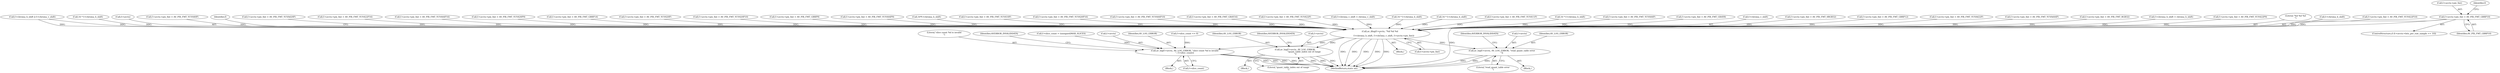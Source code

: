 digraph "0_FFmpeg_547d690d676064069d44703a1917e0dab7e33445@pointer" {
"1000743" [label="(Call,f->avctx->pix_fmt = AV_PIX_FMT_GBRP10)"];
"1000813" [label="(Call,av_dlog(f->avctx, \"%d %d %d\n\",\n            f->chroma_h_shift, f->chroma_v_shift, f->avctx->pix_fmt))"];
"1000848" [label="(Call,av_log(f->avctx, AV_LOG_ERROR, \"read_quant_table error\n\"))"];
"1000954" [label="(Call,av_log(f->avctx, AV_LOG_ERROR, \"slice count %d is invalid\n\", f->slice_count))"];
"1001214" [label="(Call,av_log(f->avctx, AV_LOG_ERROR,\n                           \"quant_table_index out of range\n\"))"];
"1000553" [label="(Call,f->avctx->pix_fmt = AV_PIX_FMT_YUV422P9)"];
"1000817" [label="(Literal,\"%d %d %d\n\")"];
"1000818" [label="(Call,f->chroma_h_shift)"];
"1000616" [label="(Call,f->avctx->pix_fmt = AV_PIX_FMT_YUV422P10)"];
"1000744" [label="(Call,f->avctx->pix_fmt)"];
"1000941" [label="(Call,f->slice_count > (unsigned)MAX_SLICES)"];
"1000735" [label="(ControlStructure,if (f->avctx->bits_per_raw_sample == 10))"];
"1000702" [label="(Call,f->chroma_h_shift || f->chroma_v_shift)"];
"1001214" [label="(Call,av_log(f->avctx, AV_LOG_ERROR,\n                           \"quant_table_index out of range\n\"))"];
"1000647" [label="(Call,16 * f->chroma_h_shift)"];
"1000814" [label="(Call,f->avctx)"];
"1000401" [label="(Call,f->avctx->pix_fmt = AV_PIX_FMT_YUV440P)"];
"1000749" [label="(Identifier,AV_PIX_FMT_GBRP10)"];
"1000832" [label="(Identifier,f)"];
"1000499" [label="(Call,f->avctx->pix_fmt = AV_PIX_FMT_YUVA420P)"];
"1000815" [label="(Identifier,f)"];
"1000666" [label="(Call,f->avctx->pix_fmt = AV_PIX_FMT_YUV422P16)"];
"1001219" [label="(Literal,\"quant_table_index out of range\n\")"];
"1001215" [label="(Call,f->avctx)"];
"1000657" [label="(Call,f->avctx->pix_fmt = AV_PIX_FMT_YUV444P16)"];
"1000853" [label="(Literal,\"read_quant_table error\n\")"];
"1000847" [label="(Block,)"];
"1001213" [label="(Block,)"];
"1001295" [label="(MethodReturn,static int)"];
"1000562" [label="(Call,f->avctx->pix_fmt = AV_PIX_FMT_YUV420P9)"];
"1000813" [label="(Call,av_dlog(f->avctx, \"%d %d %d\n\",\n            f->chroma_h_shift, f->chroma_v_shift, f->avctx->pix_fmt))"];
"1000775" [label="(Call,f->avctx->pix_fmt = AV_PIX_FMT_GBRP14)"];
"1000419" [label="(Call,f->avctx->pix_fmt = AV_PIX_FMT_YUV420P)"];
"1000625" [label="(Call,f->avctx->pix_fmt = AV_PIX_FMT_YUV420P10)"];
"1000727" [label="(Call,f->avctx->pix_fmt = AV_PIX_FMT_GBRP9)"];
"1000855" [label="(Identifier,AVERROR_INVALIDDATA)"];
"1000955" [label="(Call,f->avctx)"];
"1000544" [label="(Call,f->avctx->pix_fmt = AV_PIX_FMT_YUV444P9)"];
"1000471" [label="(Call,16*f->chroma_h_shift)"];
"1000437" [label="(Call,f->avctx->pix_fmt = AV_PIX_FMT_YUV410P)"];
"1000675" [label="(Call,f->avctx->pix_fmt = AV_PIX_FMT_YUV420P16)"];
"1000954" [label="(Call,av_log(f->avctx, AV_LOG_ERROR, \"slice count %d is invalid\n\", f->slice_count))"];
"1000607" [label="(Call,f->avctx->pix_fmt = AV_PIX_FMT_YUV444P10)"];
"1000958" [label="(Identifier,AV_LOG_ERROR)"];
"1000358" [label="(Call,f->avctx->pix_fmt = AV_PIX_FMT_GRAY16)"];
"1000410" [label="(Call,f->avctx->pix_fmt = AV_PIX_FMT_YUV422P)"];
"1000104" [label="(Block,)"];
"1000305" [label="(Call,f->chroma_v_shift = chroma_v_shift)"];
"1000849" [label="(Call,f->avctx)"];
"1000534" [label="(Call,16 * f->chroma_h_shift)"];
"1000382" [label="(Call,16 * f->chroma_h_shift)"];
"1000428" [label="(Call,f->avctx->pix_fmt = AV_PIX_FMT_YUV411P)"];
"1001218" [label="(Identifier,AV_LOG_ERROR)"];
"1000597" [label="(Call,16 * f->chroma_h_shift)"];
"1000392" [label="(Call,f->avctx->pix_fmt = AV_PIX_FMT_YUV444P)"];
"1000948" [label="(Call,f->slice_count <= 0)"];
"1000350" [label="(Call,f->avctx->pix_fmt = AV_PIX_FMT_GRAY8)"];
"1000821" [label="(Call,f->chroma_v_shift)"];
"1000852" [label="(Identifier,AV_LOG_ERROR)"];
"1000848" [label="(Call,av_log(f->avctx, AV_LOG_ERROR, \"read_quant_table error\n\"))"];
"1001221" [label="(Identifier,AVERROR_INVALIDDATA)"];
"1000795" [label="(Call,f->avctx->pix_fmt = AV_PIX_FMT_0RGB32)"];
"1000759" [label="(Call,f->avctx->pix_fmt = AV_PIX_FMT_GBRP12)"];
"1000490" [label="(Call,f->avctx->pix_fmt = AV_PIX_FMT_YUVA422P)"];
"1000481" [label="(Call,f->avctx->pix_fmt = AV_PIX_FMT_YUVA444P)"];
"1000959" [label="(Literal,\"slice count %d is invalid\n\")"];
"1000743" [label="(Call,f->avctx->pix_fmt = AV_PIX_FMT_GBRP10)"];
"1000964" [label="(Identifier,AVERROR_INVALIDDATA)"];
"1000787" [label="(Call,f->avctx->pix_fmt = AV_PIX_FMT_RGB32)"];
"1000953" [label="(Block,)"];
"1000960" [label="(Call,f->slice_count)"];
"1000300" [label="(Call,f->chroma_h_shift = chroma_h_shift)"];
"1000824" [label="(Call,f->avctx->pix_fmt)"];
"1000743" -> "1000735"  [label="AST: "];
"1000743" -> "1000749"  [label="CFG: "];
"1000744" -> "1000743"  [label="AST: "];
"1000749" -> "1000743"  [label="AST: "];
"1000815" -> "1000743"  [label="CFG: "];
"1000743" -> "1001295"  [label="DDG: "];
"1000743" -> "1000813"  [label="DDG: "];
"1000813" -> "1000104"  [label="AST: "];
"1000813" -> "1000824"  [label="CFG: "];
"1000814" -> "1000813"  [label="AST: "];
"1000817" -> "1000813"  [label="AST: "];
"1000818" -> "1000813"  [label="AST: "];
"1000821" -> "1000813"  [label="AST: "];
"1000824" -> "1000813"  [label="AST: "];
"1000832" -> "1000813"  [label="CFG: "];
"1000813" -> "1001295"  [label="DDG: "];
"1000813" -> "1001295"  [label="DDG: "];
"1000813" -> "1001295"  [label="DDG: "];
"1000813" -> "1001295"  [label="DDG: "];
"1000813" -> "1001295"  [label="DDG: "];
"1000597" -> "1000813"  [label="DDG: "];
"1000382" -> "1000813"  [label="DDG: "];
"1000534" -> "1000813"  [label="DDG: "];
"1000300" -> "1000813"  [label="DDG: "];
"1000647" -> "1000813"  [label="DDG: "];
"1000471" -> "1000813"  [label="DDG: "];
"1000702" -> "1000813"  [label="DDG: "];
"1000702" -> "1000813"  [label="DDG: "];
"1000305" -> "1000813"  [label="DDG: "];
"1000675" -> "1000813"  [label="DDG: "];
"1000350" -> "1000813"  [label="DDG: "];
"1000795" -> "1000813"  [label="DDG: "];
"1000401" -> "1000813"  [label="DDG: "];
"1000657" -> "1000813"  [label="DDG: "];
"1000544" -> "1000813"  [label="DDG: "];
"1000727" -> "1000813"  [label="DDG: "];
"1000428" -> "1000813"  [label="DDG: "];
"1000787" -> "1000813"  [label="DDG: "];
"1000562" -> "1000813"  [label="DDG: "];
"1000625" -> "1000813"  [label="DDG: "];
"1000410" -> "1000813"  [label="DDG: "];
"1000616" -> "1000813"  [label="DDG: "];
"1000553" -> "1000813"  [label="DDG: "];
"1000775" -> "1000813"  [label="DDG: "];
"1000759" -> "1000813"  [label="DDG: "];
"1000437" -> "1000813"  [label="DDG: "];
"1000607" -> "1000813"  [label="DDG: "];
"1000419" -> "1000813"  [label="DDG: "];
"1000392" -> "1000813"  [label="DDG: "];
"1000490" -> "1000813"  [label="DDG: "];
"1000499" -> "1000813"  [label="DDG: "];
"1000666" -> "1000813"  [label="DDG: "];
"1000481" -> "1000813"  [label="DDG: "];
"1000358" -> "1000813"  [label="DDG: "];
"1000813" -> "1000848"  [label="DDG: "];
"1000813" -> "1000954"  [label="DDG: "];
"1000813" -> "1001214"  [label="DDG: "];
"1000848" -> "1000847"  [label="AST: "];
"1000848" -> "1000853"  [label="CFG: "];
"1000849" -> "1000848"  [label="AST: "];
"1000852" -> "1000848"  [label="AST: "];
"1000853" -> "1000848"  [label="AST: "];
"1000855" -> "1000848"  [label="CFG: "];
"1000848" -> "1001295"  [label="DDG: "];
"1000848" -> "1001295"  [label="DDG: "];
"1000848" -> "1001295"  [label="DDG: "];
"1000954" -> "1000953"  [label="AST: "];
"1000954" -> "1000960"  [label="CFG: "];
"1000955" -> "1000954"  [label="AST: "];
"1000958" -> "1000954"  [label="AST: "];
"1000959" -> "1000954"  [label="AST: "];
"1000960" -> "1000954"  [label="AST: "];
"1000964" -> "1000954"  [label="CFG: "];
"1000954" -> "1001295"  [label="DDG: "];
"1000954" -> "1001295"  [label="DDG: "];
"1000954" -> "1001295"  [label="DDG: "];
"1000954" -> "1001295"  [label="DDG: "];
"1000941" -> "1000954"  [label="DDG: "];
"1000948" -> "1000954"  [label="DDG: "];
"1001214" -> "1001213"  [label="AST: "];
"1001214" -> "1001219"  [label="CFG: "];
"1001215" -> "1001214"  [label="AST: "];
"1001218" -> "1001214"  [label="AST: "];
"1001219" -> "1001214"  [label="AST: "];
"1001221" -> "1001214"  [label="CFG: "];
"1001214" -> "1001295"  [label="DDG: "];
"1001214" -> "1001295"  [label="DDG: "];
"1001214" -> "1001295"  [label="DDG: "];
}
